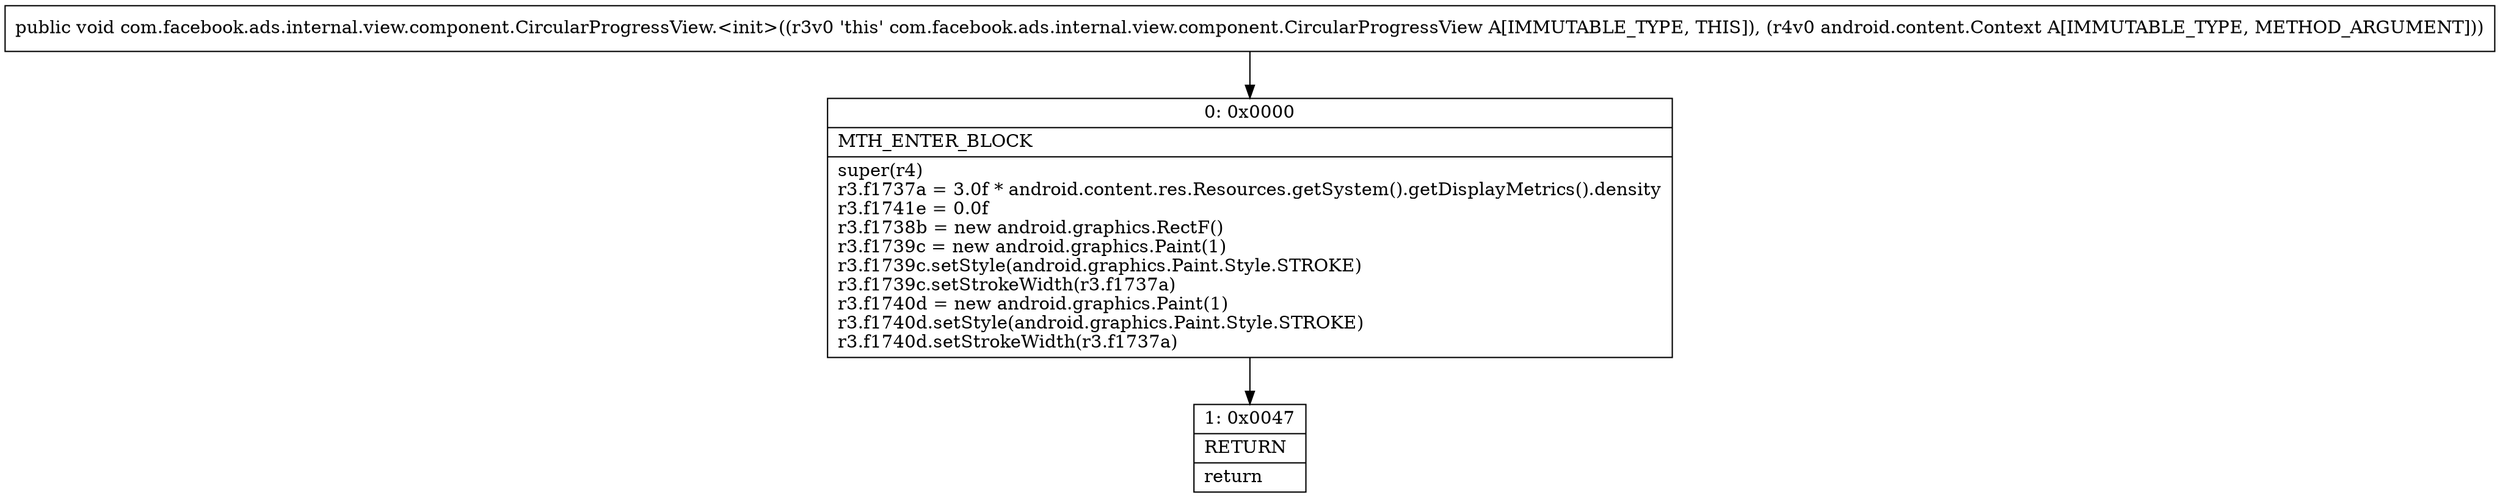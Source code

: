digraph "CFG forcom.facebook.ads.internal.view.component.CircularProgressView.\<init\>(Landroid\/content\/Context;)V" {
Node_0 [shape=record,label="{0\:\ 0x0000|MTH_ENTER_BLOCK\l|super(r4)\lr3.f1737a = 3.0f * android.content.res.Resources.getSystem().getDisplayMetrics().density\lr3.f1741e = 0.0f\lr3.f1738b = new android.graphics.RectF()\lr3.f1739c = new android.graphics.Paint(1)\lr3.f1739c.setStyle(android.graphics.Paint.Style.STROKE)\lr3.f1739c.setStrokeWidth(r3.f1737a)\lr3.f1740d = new android.graphics.Paint(1)\lr3.f1740d.setStyle(android.graphics.Paint.Style.STROKE)\lr3.f1740d.setStrokeWidth(r3.f1737a)\l}"];
Node_1 [shape=record,label="{1\:\ 0x0047|RETURN\l|return\l}"];
MethodNode[shape=record,label="{public void com.facebook.ads.internal.view.component.CircularProgressView.\<init\>((r3v0 'this' com.facebook.ads.internal.view.component.CircularProgressView A[IMMUTABLE_TYPE, THIS]), (r4v0 android.content.Context A[IMMUTABLE_TYPE, METHOD_ARGUMENT])) }"];
MethodNode -> Node_0;
Node_0 -> Node_1;
}

